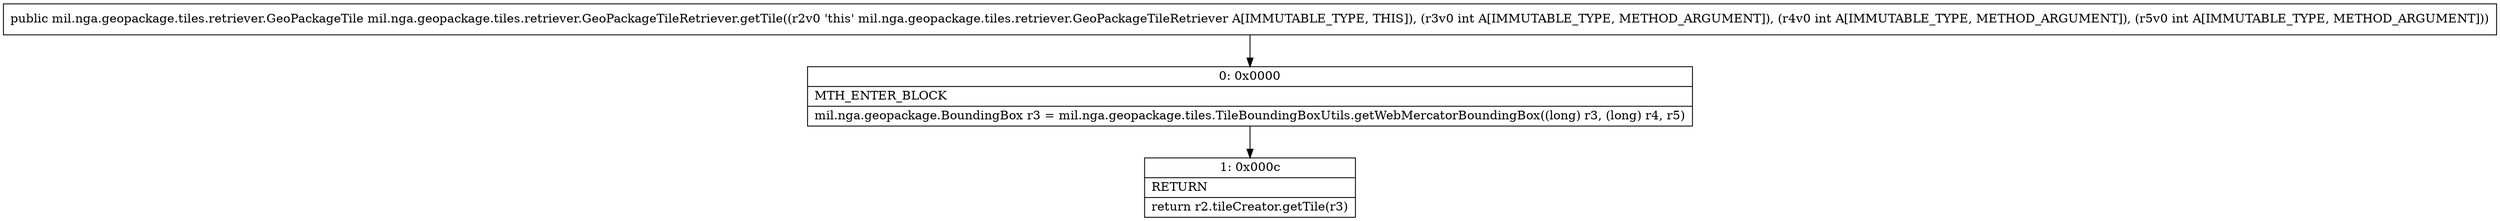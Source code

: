 digraph "CFG formil.nga.geopackage.tiles.retriever.GeoPackageTileRetriever.getTile(III)Lmil\/nga\/geopackage\/tiles\/retriever\/GeoPackageTile;" {
Node_0 [shape=record,label="{0\:\ 0x0000|MTH_ENTER_BLOCK\l|mil.nga.geopackage.BoundingBox r3 = mil.nga.geopackage.tiles.TileBoundingBoxUtils.getWebMercatorBoundingBox((long) r3, (long) r4, r5)\l}"];
Node_1 [shape=record,label="{1\:\ 0x000c|RETURN\l|return r2.tileCreator.getTile(r3)\l}"];
MethodNode[shape=record,label="{public mil.nga.geopackage.tiles.retriever.GeoPackageTile mil.nga.geopackage.tiles.retriever.GeoPackageTileRetriever.getTile((r2v0 'this' mil.nga.geopackage.tiles.retriever.GeoPackageTileRetriever A[IMMUTABLE_TYPE, THIS]), (r3v0 int A[IMMUTABLE_TYPE, METHOD_ARGUMENT]), (r4v0 int A[IMMUTABLE_TYPE, METHOD_ARGUMENT]), (r5v0 int A[IMMUTABLE_TYPE, METHOD_ARGUMENT])) }"];
MethodNode -> Node_0;
Node_0 -> Node_1;
}

